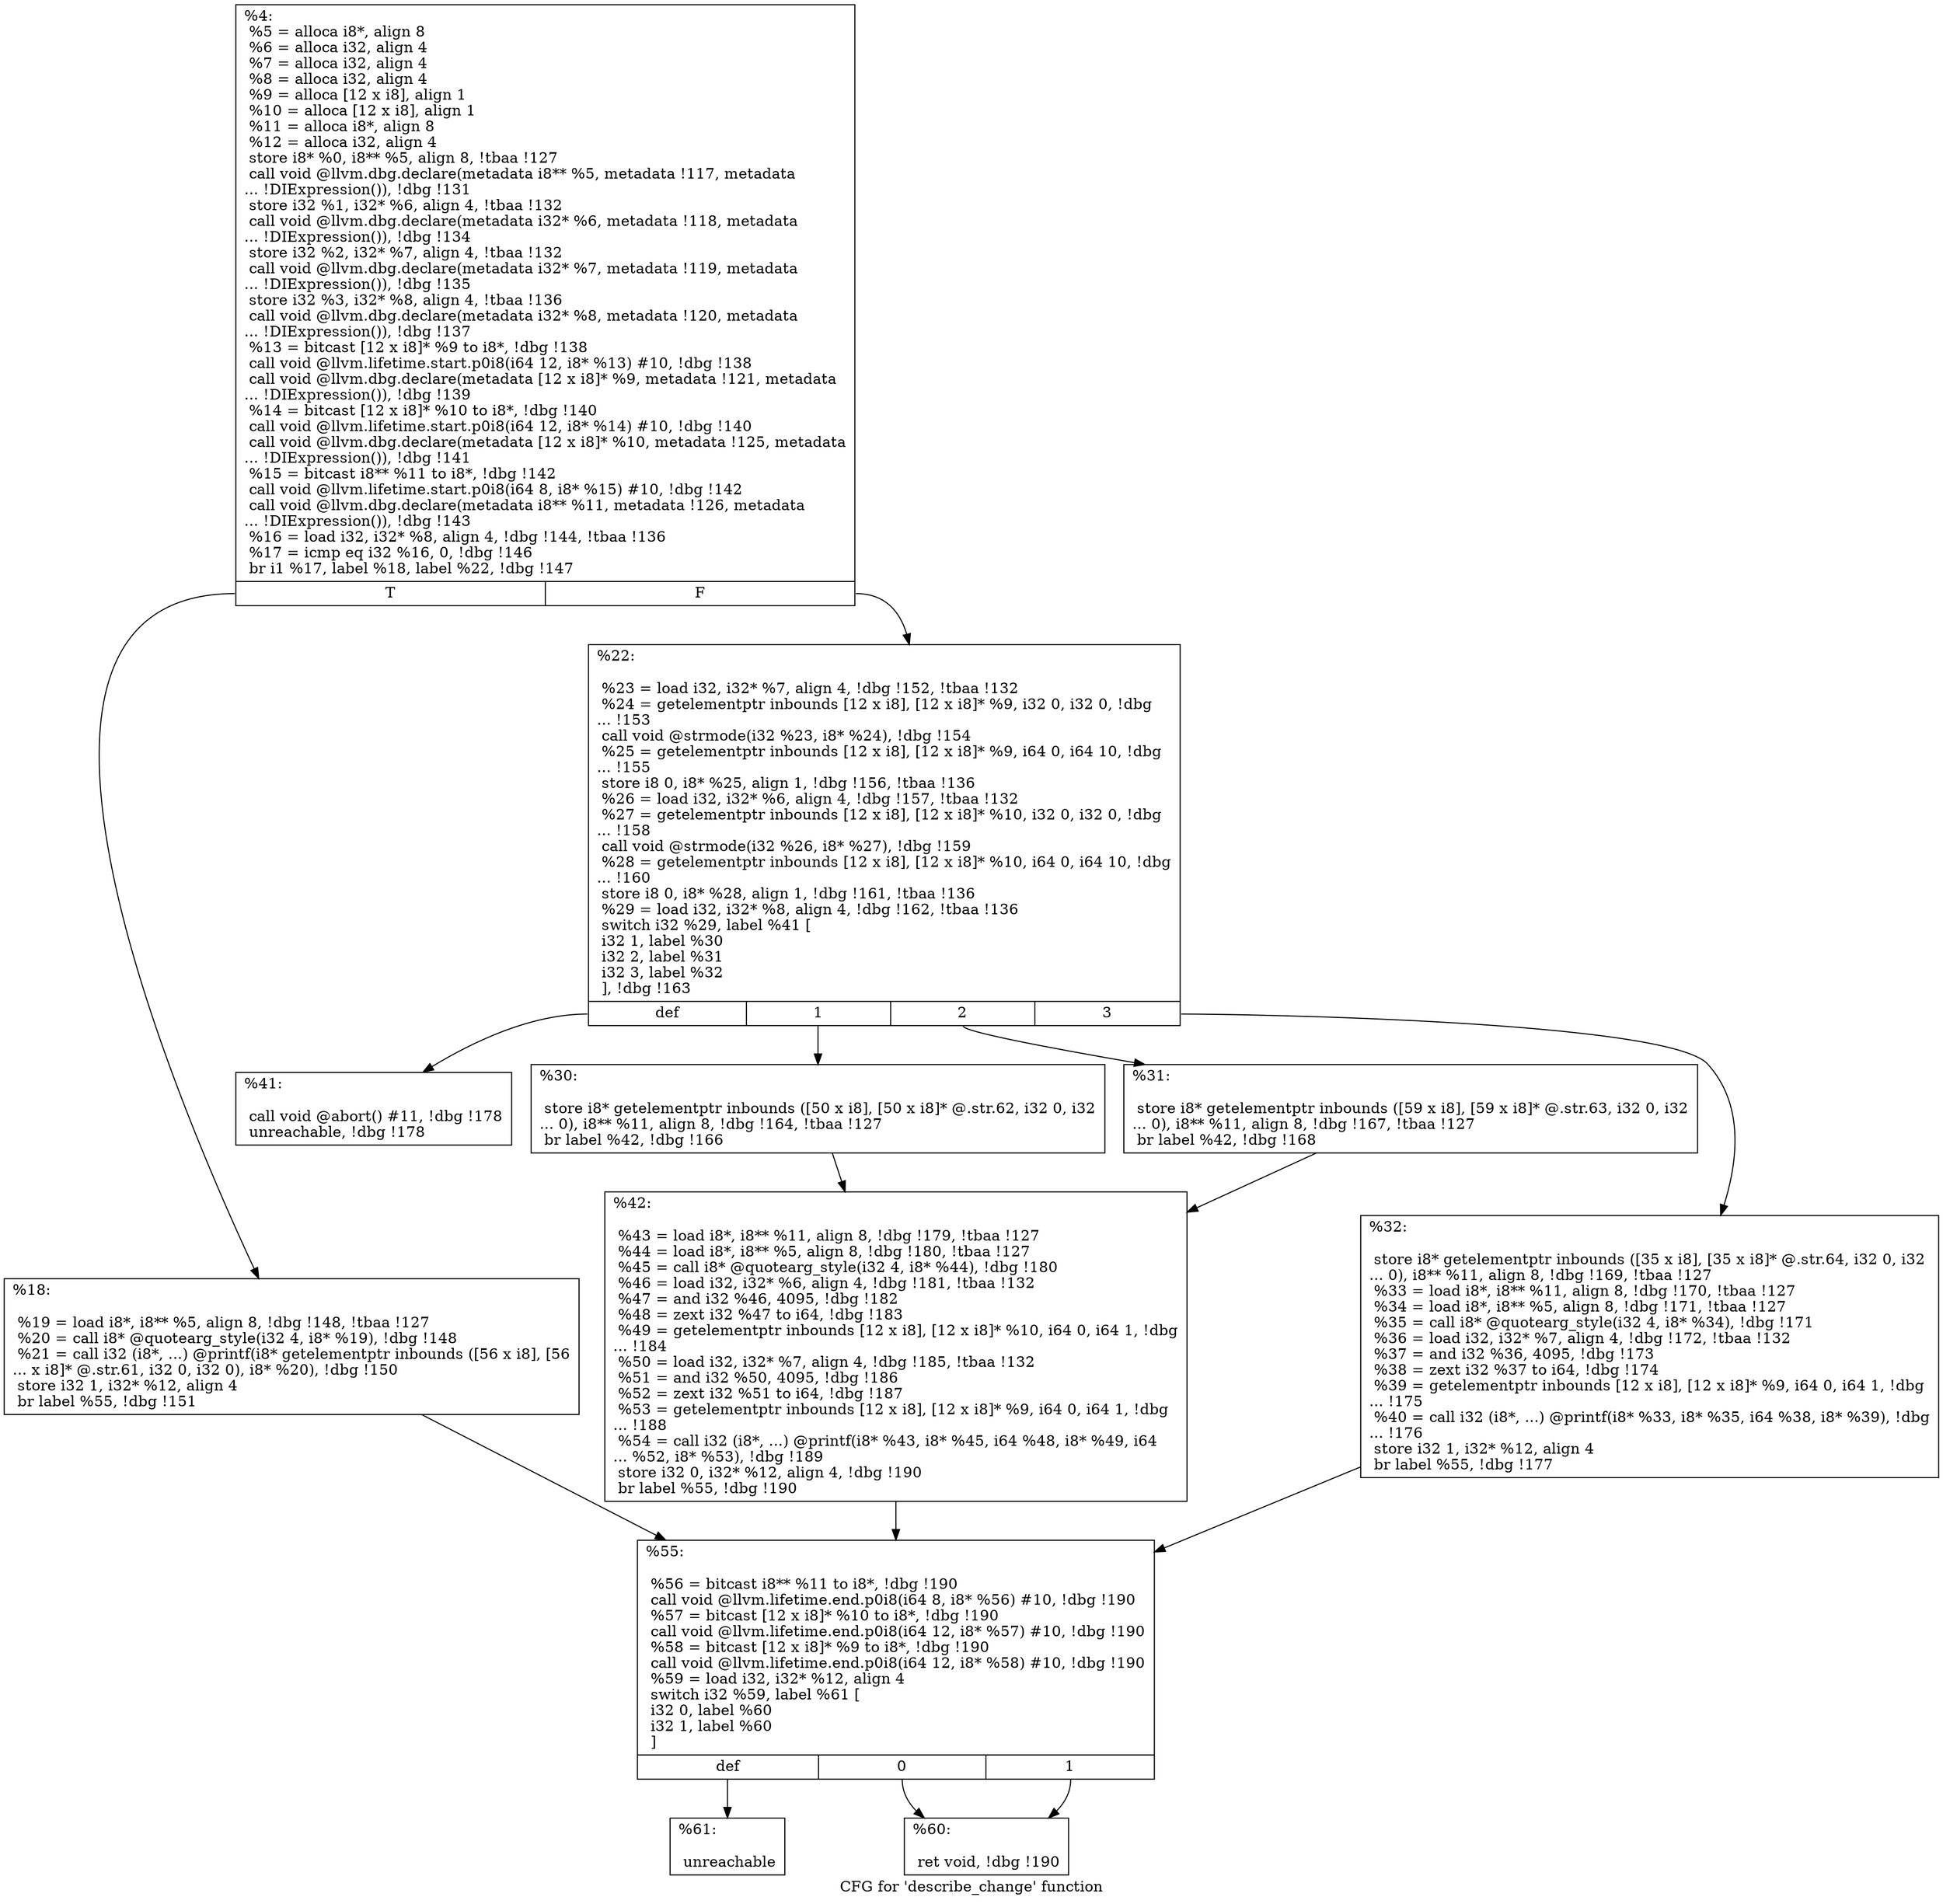 digraph "CFG for 'describe_change' function" {
	label="CFG for 'describe_change' function";

	Node0x931360 [shape=record,label="{%4:\l  %5 = alloca i8*, align 8\l  %6 = alloca i32, align 4\l  %7 = alloca i32, align 4\l  %8 = alloca i32, align 4\l  %9 = alloca [12 x i8], align 1\l  %10 = alloca [12 x i8], align 1\l  %11 = alloca i8*, align 8\l  %12 = alloca i32, align 4\l  store i8* %0, i8** %5, align 8, !tbaa !127\l  call void @llvm.dbg.declare(metadata i8** %5, metadata !117, metadata\l... !DIExpression()), !dbg !131\l  store i32 %1, i32* %6, align 4, !tbaa !132\l  call void @llvm.dbg.declare(metadata i32* %6, metadata !118, metadata\l... !DIExpression()), !dbg !134\l  store i32 %2, i32* %7, align 4, !tbaa !132\l  call void @llvm.dbg.declare(metadata i32* %7, metadata !119, metadata\l... !DIExpression()), !dbg !135\l  store i32 %3, i32* %8, align 4, !tbaa !136\l  call void @llvm.dbg.declare(metadata i32* %8, metadata !120, metadata\l... !DIExpression()), !dbg !137\l  %13 = bitcast [12 x i8]* %9 to i8*, !dbg !138\l  call void @llvm.lifetime.start.p0i8(i64 12, i8* %13) #10, !dbg !138\l  call void @llvm.dbg.declare(metadata [12 x i8]* %9, metadata !121, metadata\l... !DIExpression()), !dbg !139\l  %14 = bitcast [12 x i8]* %10 to i8*, !dbg !140\l  call void @llvm.lifetime.start.p0i8(i64 12, i8* %14) #10, !dbg !140\l  call void @llvm.dbg.declare(metadata [12 x i8]* %10, metadata !125, metadata\l... !DIExpression()), !dbg !141\l  %15 = bitcast i8** %11 to i8*, !dbg !142\l  call void @llvm.lifetime.start.p0i8(i64 8, i8* %15) #10, !dbg !142\l  call void @llvm.dbg.declare(metadata i8** %11, metadata !126, metadata\l... !DIExpression()), !dbg !143\l  %16 = load i32, i32* %8, align 4, !dbg !144, !tbaa !136\l  %17 = icmp eq i32 %16, 0, !dbg !146\l  br i1 %17, label %18, label %22, !dbg !147\l|{<s0>T|<s1>F}}"];
	Node0x931360:s0 -> Node0x931460;
	Node0x931360:s1 -> Node0x9314b0;
	Node0x931460 [shape=record,label="{%18:\l\l  %19 = load i8*, i8** %5, align 8, !dbg !148, !tbaa !127\l  %20 = call i8* @quotearg_style(i32 4, i8* %19), !dbg !148\l  %21 = call i32 (i8*, ...) @printf(i8* getelementptr inbounds ([56 x i8], [56\l... x i8]* @.str.61, i32 0, i32 0), i8* %20), !dbg !150\l  store i32 1, i32* %12, align 4\l  br label %55, !dbg !151\l}"];
	Node0x931460 -> Node0x931690;
	Node0x9314b0 [shape=record,label="{%22:\l\l  %23 = load i32, i32* %7, align 4, !dbg !152, !tbaa !132\l  %24 = getelementptr inbounds [12 x i8], [12 x i8]* %9, i32 0, i32 0, !dbg\l... !153\l  call void @strmode(i32 %23, i8* %24), !dbg !154\l  %25 = getelementptr inbounds [12 x i8], [12 x i8]* %9, i64 0, i64 10, !dbg\l... !155\l  store i8 0, i8* %25, align 1, !dbg !156, !tbaa !136\l  %26 = load i32, i32* %6, align 4, !dbg !157, !tbaa !132\l  %27 = getelementptr inbounds [12 x i8], [12 x i8]* %10, i32 0, i32 0, !dbg\l... !158\l  call void @strmode(i32 %26, i8* %27), !dbg !159\l  %28 = getelementptr inbounds [12 x i8], [12 x i8]* %10, i64 0, i64 10, !dbg\l... !160\l  store i8 0, i8* %28, align 1, !dbg !161, !tbaa !136\l  %29 = load i32, i32* %8, align 4, !dbg !162, !tbaa !136\l  switch i32 %29, label %41 [\l    i32 1, label %30\l    i32 2, label %31\l    i32 3, label %32\l  ], !dbg !163\l|{<s0>def|<s1>1|<s2>2|<s3>3}}"];
	Node0x9314b0:s0 -> Node0x9315f0;
	Node0x9314b0:s1 -> Node0x931500;
	Node0x9314b0:s2 -> Node0x931550;
	Node0x9314b0:s3 -> Node0x9315a0;
	Node0x931500 [shape=record,label="{%30:\l\l  store i8* getelementptr inbounds ([50 x i8], [50 x i8]* @.str.62, i32 0, i32\l... 0), i8** %11, align 8, !dbg !164, !tbaa !127\l  br label %42, !dbg !166\l}"];
	Node0x931500 -> Node0x931640;
	Node0x931550 [shape=record,label="{%31:\l\l  store i8* getelementptr inbounds ([59 x i8], [59 x i8]* @.str.63, i32 0, i32\l... 0), i8** %11, align 8, !dbg !167, !tbaa !127\l  br label %42, !dbg !168\l}"];
	Node0x931550 -> Node0x931640;
	Node0x9315a0 [shape=record,label="{%32:\l\l  store i8* getelementptr inbounds ([35 x i8], [35 x i8]* @.str.64, i32 0, i32\l... 0), i8** %11, align 8, !dbg !169, !tbaa !127\l  %33 = load i8*, i8** %11, align 8, !dbg !170, !tbaa !127\l  %34 = load i8*, i8** %5, align 8, !dbg !171, !tbaa !127\l  %35 = call i8* @quotearg_style(i32 4, i8* %34), !dbg !171\l  %36 = load i32, i32* %7, align 4, !dbg !172, !tbaa !132\l  %37 = and i32 %36, 4095, !dbg !173\l  %38 = zext i32 %37 to i64, !dbg !174\l  %39 = getelementptr inbounds [12 x i8], [12 x i8]* %9, i64 0, i64 1, !dbg\l... !175\l  %40 = call i32 (i8*, ...) @printf(i8* %33, i8* %35, i64 %38, i8* %39), !dbg\l... !176\l  store i32 1, i32* %12, align 4\l  br label %55, !dbg !177\l}"];
	Node0x9315a0 -> Node0x931690;
	Node0x9315f0 [shape=record,label="{%41:\l\l  call void @abort() #11, !dbg !178\l  unreachable, !dbg !178\l}"];
	Node0x931640 [shape=record,label="{%42:\l\l  %43 = load i8*, i8** %11, align 8, !dbg !179, !tbaa !127\l  %44 = load i8*, i8** %5, align 8, !dbg !180, !tbaa !127\l  %45 = call i8* @quotearg_style(i32 4, i8* %44), !dbg !180\l  %46 = load i32, i32* %6, align 4, !dbg !181, !tbaa !132\l  %47 = and i32 %46, 4095, !dbg !182\l  %48 = zext i32 %47 to i64, !dbg !183\l  %49 = getelementptr inbounds [12 x i8], [12 x i8]* %10, i64 0, i64 1, !dbg\l... !184\l  %50 = load i32, i32* %7, align 4, !dbg !185, !tbaa !132\l  %51 = and i32 %50, 4095, !dbg !186\l  %52 = zext i32 %51 to i64, !dbg !187\l  %53 = getelementptr inbounds [12 x i8], [12 x i8]* %9, i64 0, i64 1, !dbg\l... !188\l  %54 = call i32 (i8*, ...) @printf(i8* %43, i8* %45, i64 %48, i8* %49, i64\l... %52, i8* %53), !dbg !189\l  store i32 0, i32* %12, align 4, !dbg !190\l  br label %55, !dbg !190\l}"];
	Node0x931640 -> Node0x931690;
	Node0x931690 [shape=record,label="{%55:\l\l  %56 = bitcast i8** %11 to i8*, !dbg !190\l  call void @llvm.lifetime.end.p0i8(i64 8, i8* %56) #10, !dbg !190\l  %57 = bitcast [12 x i8]* %10 to i8*, !dbg !190\l  call void @llvm.lifetime.end.p0i8(i64 12, i8* %57) #10, !dbg !190\l  %58 = bitcast [12 x i8]* %9 to i8*, !dbg !190\l  call void @llvm.lifetime.end.p0i8(i64 12, i8* %58) #10, !dbg !190\l  %59 = load i32, i32* %12, align 4\l  switch i32 %59, label %61 [\l    i32 0, label %60\l    i32 1, label %60\l  ]\l|{<s0>def|<s1>0|<s2>1}}"];
	Node0x931690:s0 -> Node0x931730;
	Node0x931690:s1 -> Node0x9316e0;
	Node0x931690:s2 -> Node0x9316e0;
	Node0x9316e0 [shape=record,label="{%60:\l\l  ret void, !dbg !190\l}"];
	Node0x931730 [shape=record,label="{%61:\l\l  unreachable\l}"];
}

